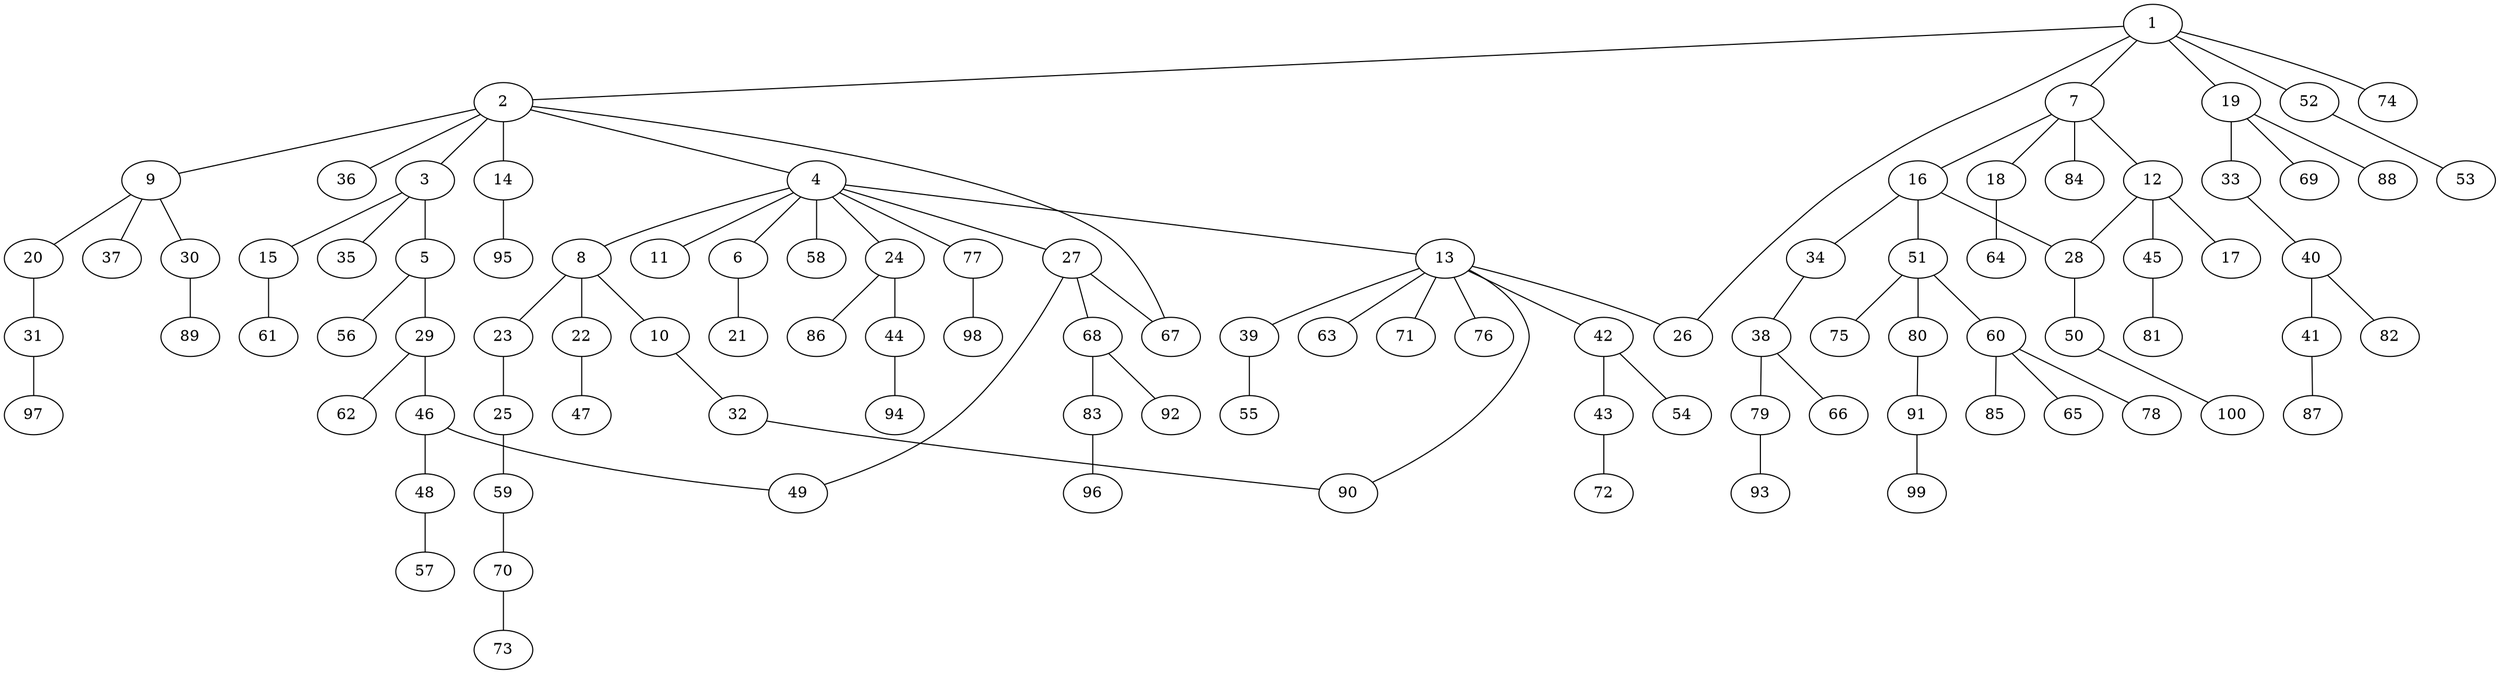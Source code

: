 graph graphname {1--2
1--7
1--19
1--26
1--52
1--74
2--3
2--4
2--9
2--14
2--36
2--67
3--5
3--15
3--35
4--6
4--8
4--11
4--13
4--24
4--27
4--58
4--77
5--29
5--56
6--21
7--12
7--16
7--18
7--84
8--10
8--22
8--23
9--20
9--30
9--37
10--32
12--17
12--28
12--45
13--26
13--39
13--42
13--63
13--71
13--76
13--90
14--95
15--61
16--28
16--34
16--51
18--64
19--33
19--69
19--88
20--31
22--47
23--25
24--44
24--86
25--59
27--49
27--67
27--68
28--50
29--46
29--62
30--89
31--97
32--90
33--40
34--38
38--66
38--79
39--55
40--41
40--82
41--87
42--43
42--54
43--72
44--94
45--81
46--48
46--49
48--57
50--100
51--60
51--75
51--80
52--53
59--70
60--65
60--78
60--85
68--83
68--92
70--73
77--98
79--93
80--91
83--96
91--99
}